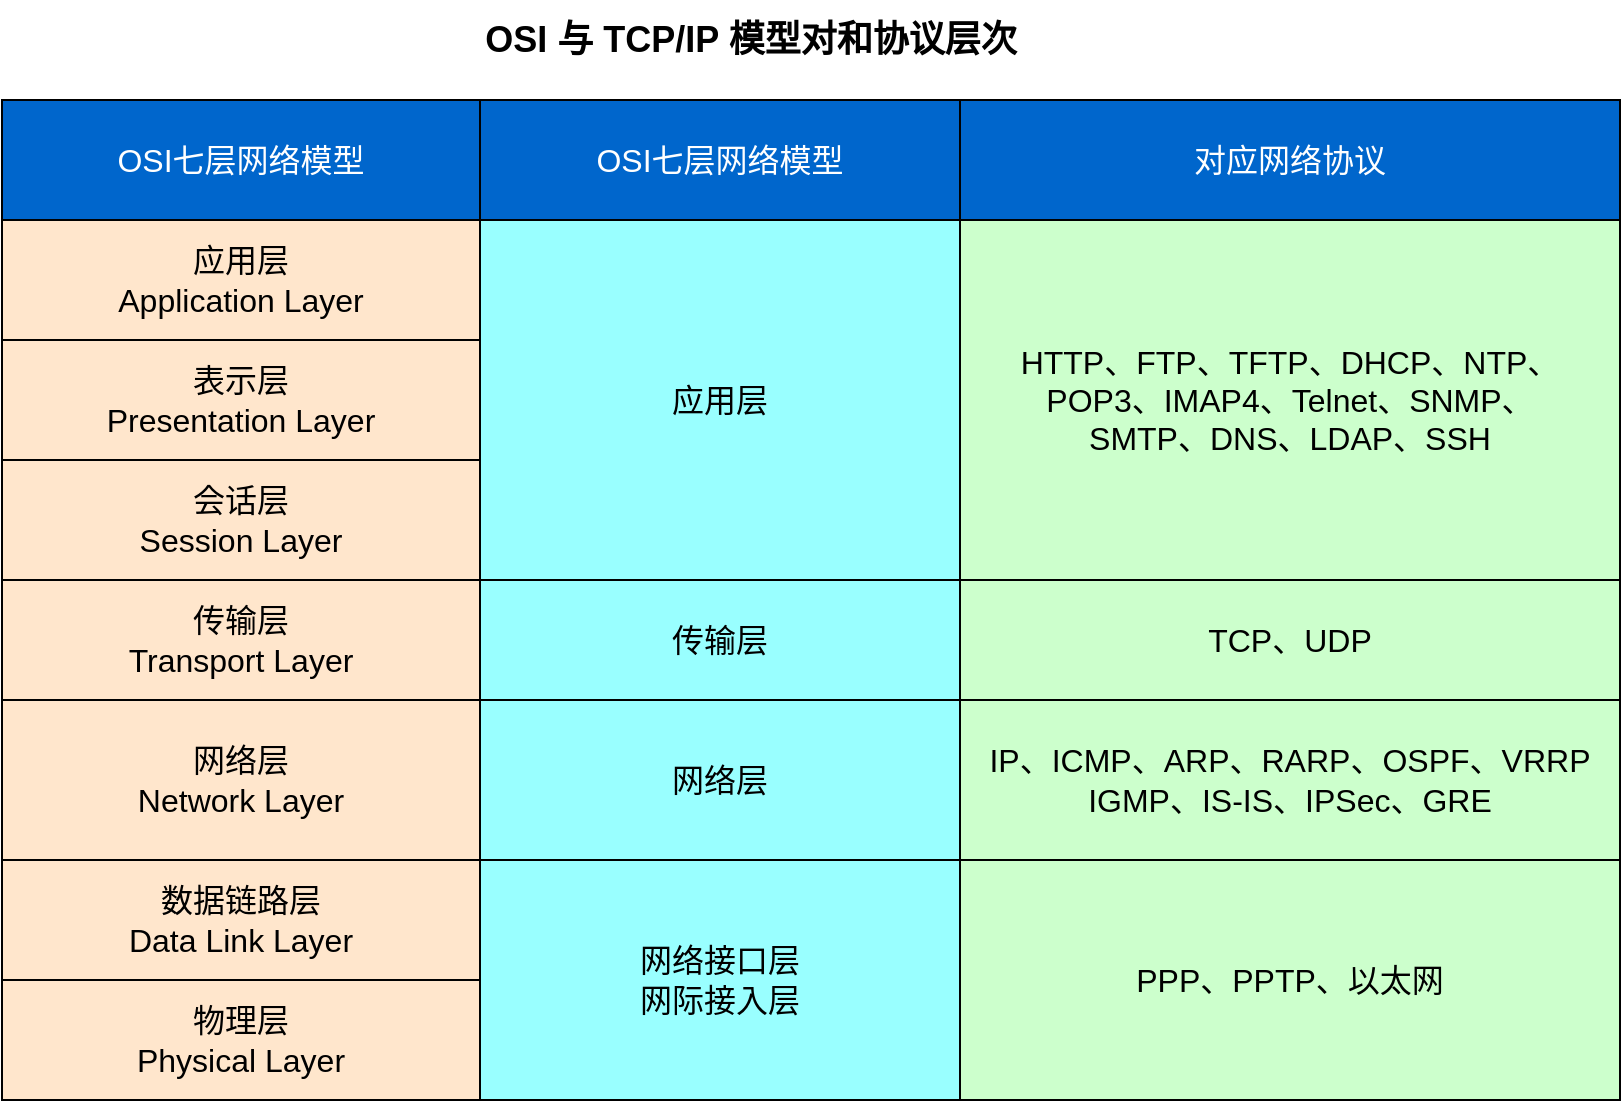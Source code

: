 <mxfile>
    <diagram id="KnxmgnudgqGiJWSHdmvA" name="Page-1">
        <mxGraphModel dx="699" dy="540" grid="1" gridSize="10" guides="1" tooltips="1" connect="1" arrows="1" fold="1" page="1" pageScale="1" pageWidth="1200" pageHeight="1920" math="0" shadow="0">
            <root>
                <mxCell id="0"/>
                <mxCell id="1" parent="0"/>
                <mxCell id="42" value="" style="edgeStyle=none;html=1;fontSize=16;" edge="1" parent="1" source="2" target="40">
                    <mxGeometry relative="1" as="geometry"/>
                </mxCell>
                <mxCell id="2" value="应用层&lt;div&gt;Application Layer&lt;/div&gt;" style="rounded=0;whiteSpace=wrap;html=1;fontSize=16;fillColor=#FFE6CC;" parent="1" vertex="1">
                    <mxGeometry x="201" y="200" width="239" height="60" as="geometry"/>
                </mxCell>
                <mxCell id="3" value="表示层&lt;div&gt;Presentation Layer&lt;/div&gt;" style="rounded=0;whiteSpace=wrap;html=1;fontSize=16;fillColor=#FFE6CC;" parent="1" vertex="1">
                    <mxGeometry x="201" y="260" width="239" height="60" as="geometry"/>
                </mxCell>
                <mxCell id="4" value="会话层&lt;div&gt;Session Layer&lt;/div&gt;" style="rounded=0;whiteSpace=wrap;html=1;fontSize=16;fillColor=#FFE6CC;" parent="1" vertex="1">
                    <mxGeometry x="201" y="320" width="239" height="60" as="geometry"/>
                </mxCell>
                <mxCell id="5" value="传输层&lt;div&gt;Transport Layer&lt;/div&gt;" style="rounded=0;whiteSpace=wrap;html=1;fontSize=16;fillColor=#FFE6CC;" parent="1" vertex="1">
                    <mxGeometry x="201" y="380" width="239" height="60" as="geometry"/>
                </mxCell>
                <mxCell id="6" value="网络层&lt;div&gt;Network Layer&lt;/div&gt;" style="rounded=0;whiteSpace=wrap;html=1;fontSize=16;fillColor=#FFE6CC;" parent="1" vertex="1">
                    <mxGeometry x="201" y="440" width="239" height="80" as="geometry"/>
                </mxCell>
                <mxCell id="7" value="数据链路层&lt;div&gt;Data Link Layer&lt;/div&gt;" style="rounded=0;whiteSpace=wrap;html=1;fontSize=16;fillColor=#FFE6CC;" parent="1" vertex="1">
                    <mxGeometry x="201" y="520" width="239" height="60" as="geometry"/>
                </mxCell>
                <mxCell id="8" value="物理层&lt;div&gt;Physical Layer&lt;/div&gt;" style="rounded=0;whiteSpace=wrap;html=1;fontSize=16;fillColor=#FFE6CC;" parent="1" vertex="1">
                    <mxGeometry x="201" y="580" width="239" height="60" as="geometry"/>
                </mxCell>
                <mxCell id="12" value="应用层" style="rounded=0;whiteSpace=wrap;html=1;fontSize=16;fillColor=#99FFFF;fontColor=#000000;" parent="1" vertex="1">
                    <mxGeometry x="440" y="200" width="240" height="180" as="geometry"/>
                </mxCell>
                <mxCell id="15" value="传输层" style="rounded=0;whiteSpace=wrap;html=1;fontSize=16;fillColor=#99FFFF;fontColor=#000000;" parent="1" vertex="1">
                    <mxGeometry x="440" y="380" width="240" height="60" as="geometry"/>
                </mxCell>
                <mxCell id="16" value="&lt;font&gt;网络层&lt;/font&gt;" style="rounded=0;whiteSpace=wrap;html=1;fontSize=16;fillColor=#99FFFF;fontColor=#000000;" parent="1" vertex="1">
                    <mxGeometry x="440" y="440" width="240" height="80" as="geometry"/>
                </mxCell>
                <mxCell id="18" value="&lt;font&gt;网络接口层&lt;/font&gt;&lt;div&gt;网际接入层&lt;/div&gt;" style="rounded=0;whiteSpace=wrap;html=1;fontSize=16;fillColor=#99FFFF;fontColor=#000000;" parent="1" vertex="1">
                    <mxGeometry x="440" y="520" width="240" height="120" as="geometry"/>
                </mxCell>
                <mxCell id="39" value="&lt;span style=&quot;font-size: 18px;&quot;&gt;&lt;b&gt;OSI 与 TCP/IP 模型对和协议层次&lt;/b&gt;&lt;/span&gt;" style="text;html=1;align=center;verticalAlign=middle;resizable=0;points=[];autosize=1;strokeColor=none;fillColor=none;" parent="1" vertex="1">
                    <mxGeometry x="430" y="90" width="290" height="40" as="geometry"/>
                </mxCell>
                <mxCell id="40" value="&lt;span&gt;&lt;font style=&quot;color: rgb(255, 255, 255);&quot;&gt;OSI七层网络模型&lt;/font&gt;&lt;/span&gt;" style="rounded=0;whiteSpace=wrap;html=1;fontSize=16;fillColor=#0066CC;fontStyle=0" vertex="1" parent="1">
                    <mxGeometry x="201" y="140" width="239" height="60" as="geometry"/>
                </mxCell>
                <mxCell id="41" value="&lt;span&gt;&lt;font style=&quot;color: rgb(255, 255, 255);&quot;&gt;OSI七层网络模型&lt;/font&gt;&lt;/span&gt;" style="rounded=0;whiteSpace=wrap;html=1;fontSize=16;fillColor=#0066CC;fontStyle=0" vertex="1" parent="1">
                    <mxGeometry x="440" y="140" width="240" height="60" as="geometry"/>
                </mxCell>
                <mxCell id="45" value="&lt;span&gt;&lt;font style=&quot;color: rgb(255, 255, 255);&quot;&gt;对应网络协议&lt;/font&gt;&lt;/span&gt;" style="rounded=0;whiteSpace=wrap;html=1;fontSize=16;fillColor=#0066CC;fontStyle=0" vertex="1" parent="1">
                    <mxGeometry x="680" y="140" width="330" height="60" as="geometry"/>
                </mxCell>
                <mxCell id="46" value="&lt;font style=&quot;color: rgb(0, 0, 0);&quot;&gt;HTTP、FTP、TFTP、DHCP、NTP、&lt;/font&gt;&lt;div&gt;&lt;font style=&quot;color: rgb(0, 0, 0);&quot;&gt;POP3、IMAP4、Telnet、SNMP、&lt;/font&gt;&lt;/div&gt;&lt;div&gt;&lt;font style=&quot;color: rgb(0, 0, 0);&quot;&gt;SMTP、DNS、LDAP、SSH&lt;/font&gt;&lt;/div&gt;" style="rounded=0;whiteSpace=wrap;html=1;fontSize=16;fillColor=#CCFFCC;fontColor=#000000;" vertex="1" parent="1">
                    <mxGeometry x="680" y="200" width="330" height="180" as="geometry"/>
                </mxCell>
                <mxCell id="47" value="TCP、UDP" style="rounded=0;whiteSpace=wrap;html=1;fontSize=16;fillColor=#CCFFCC;fontColor=#000000;" vertex="1" parent="1">
                    <mxGeometry x="680" y="380" width="330" height="60" as="geometry"/>
                </mxCell>
                <mxCell id="48" value="&lt;font style=&quot;color: rgb(0, 0, 0);&quot;&gt;IP、ICMP&lt;span&gt;、ARP&lt;/span&gt;&lt;span&gt;、RARP&lt;/span&gt;&lt;span&gt;、OSPF&lt;/span&gt;&lt;span&gt;、VRRP&lt;/span&gt;&lt;/font&gt;&lt;div&gt;&lt;font style=&quot;color: rgb(0, 0, 0);&quot;&gt;&lt;span&gt;IGMP&lt;/span&gt;&lt;span style=&quot;background-color: transparent;&quot;&gt;、IS-IS&lt;/span&gt;&lt;span style=&quot;background-color: transparent;&quot;&gt;、IPSec&lt;/span&gt;&lt;span style=&quot;background-color: transparent;&quot;&gt;、GRE&lt;/span&gt;&lt;/font&gt;&lt;/div&gt;" style="rounded=0;whiteSpace=wrap;html=1;fontSize=16;fillColor=#CCFFCC;fontColor=#000000;" vertex="1" parent="1">
                    <mxGeometry x="680" y="440" width="330" height="80" as="geometry"/>
                </mxCell>
                <mxCell id="49" value="PPP、PPTP、以太网" style="rounded=0;whiteSpace=wrap;html=1;fontSize=16;fillColor=#CCFFCC;fontColor=#000000;" vertex="1" parent="1">
                    <mxGeometry x="680" y="520" width="330" height="120" as="geometry"/>
                </mxCell>
            </root>
        </mxGraphModel>
    </diagram>
</mxfile>